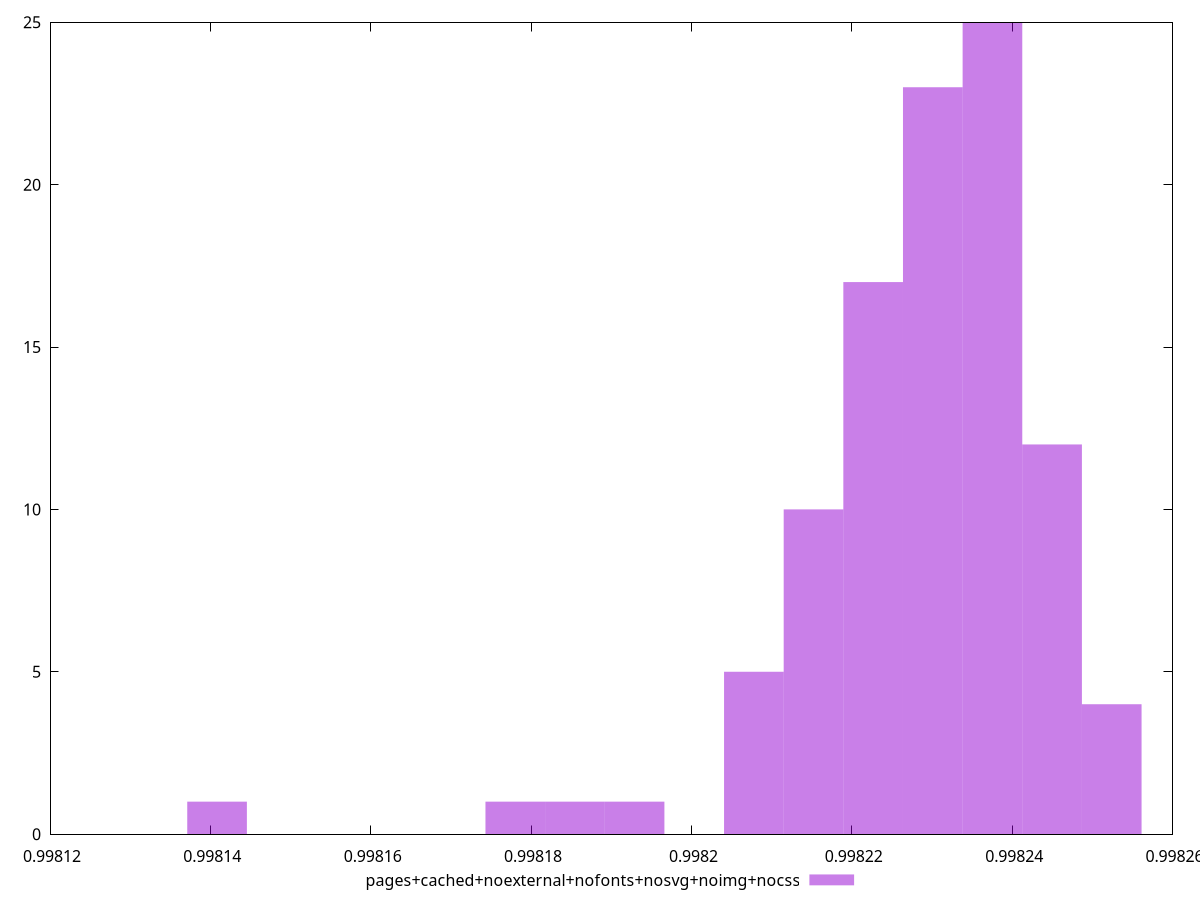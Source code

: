 $_pagesCachedNoexternalNofontsNosvgNoimgNocss <<EOF
0.99823754354581 25
0.998230104559719 23
0.9982077876014461 5
0.998215226587537 10
0.998222665573628 17
0.9982449825319009 12
0.9981929096292642 1
0.9981780316570823 1
0.9981408367266275 1
0.9982524215179919 4
0.9981854706431732 1
EOF
set key outside below
set terminal pngcairo
set output "report_00004_2020-11-02T20-21-41.718Z/first-cpu-idle/pages+cached+noexternal+nofonts+nosvg+noimg+nocss//hist.png"
set yrange [0:25]
set boxwidth 0.000007438986090959162
set style fill transparent solid 0.5 noborder
plot $_pagesCachedNoexternalNofontsNosvgNoimgNocss title "pages+cached+noexternal+nofonts+nosvg+noimg+nocss" with boxes ,